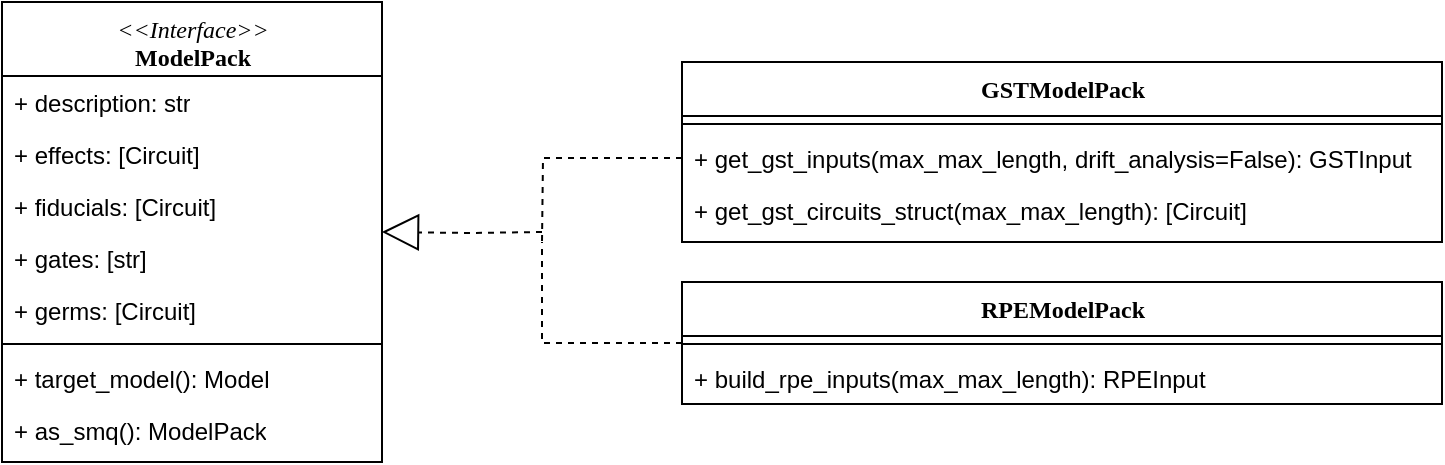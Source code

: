 <mxfile version="12.5.1" type="github"><diagram name="Page-1" id="6133507b-19e7-1e82-6fc7-422aa6c4b21f"><mxGraphModel dx="1185" dy="732" grid="1" gridSize="10" guides="1" tooltips="1" connect="1" arrows="1" fold="1" page="1" pageScale="1" pageWidth="1100" pageHeight="850" background="#ffffff" math="0" shadow="0"><root><mxCell id="0"/><mxCell id="1" parent="0"/><mxCell id="x3nWrtiB4nrROnSyHIkW-1" value="&lt;span style=&quot;font-weight: normal&quot;&gt;&lt;i&gt;&amp;lt;&amp;lt;Interface&amp;gt;&amp;gt;&lt;/i&gt;&lt;/span&gt;&lt;br&gt;ModelPack" style="swimlane;html=1;fontStyle=1;align=center;verticalAlign=top;childLayout=stackLayout;horizontal=1;startSize=37;horizontalStack=0;resizeParent=1;resizeLast=0;collapsible=1;marginBottom=0;swimlaneFillColor=#ffffff;rounded=0;shadow=0;comic=0;labelBackgroundColor=none;strokeWidth=1;fillColor=none;fontFamily=Verdana;fontSize=12" vertex="1" parent="1"><mxGeometry x="240" y="50" width="190" height="230" as="geometry"/></mxCell><mxCell id="x3nWrtiB4nrROnSyHIkW-2" value="+ description: str" style="text;html=1;strokeColor=none;fillColor=none;align=left;verticalAlign=top;spacingLeft=4;spacingRight=4;whiteSpace=wrap;overflow=hidden;rotatable=0;points=[[0,0.5],[1,0.5]];portConstraint=eastwest;" vertex="1" parent="x3nWrtiB4nrROnSyHIkW-1"><mxGeometry y="37" width="190" height="26" as="geometry"/></mxCell><mxCell id="x3nWrtiB4nrROnSyHIkW-3" value="+ effects: [Circuit]" style="text;html=1;strokeColor=none;fillColor=none;align=left;verticalAlign=top;spacingLeft=4;spacingRight=4;whiteSpace=wrap;overflow=hidden;rotatable=0;points=[[0,0.5],[1,0.5]];portConstraint=eastwest;" vertex="1" parent="x3nWrtiB4nrROnSyHIkW-1"><mxGeometry y="63" width="190" height="26" as="geometry"/></mxCell><mxCell id="x3nWrtiB4nrROnSyHIkW-9" value="+ fiducials: [Circuit]" style="text;html=1;strokeColor=none;fillColor=none;align=left;verticalAlign=top;spacingLeft=4;spacingRight=4;whiteSpace=wrap;overflow=hidden;rotatable=0;points=[[0,0.5],[1,0.5]];portConstraint=eastwest;" vertex="1" parent="x3nWrtiB4nrROnSyHIkW-1"><mxGeometry y="89" width="190" height="26" as="geometry"/></mxCell><mxCell id="x3nWrtiB4nrROnSyHIkW-10" value="+ gates: [str]" style="text;html=1;strokeColor=none;fillColor=none;align=left;verticalAlign=top;spacingLeft=4;spacingRight=4;whiteSpace=wrap;overflow=hidden;rotatable=0;points=[[0,0.5],[1,0.5]];portConstraint=eastwest;" vertex="1" parent="x3nWrtiB4nrROnSyHIkW-1"><mxGeometry y="115" width="190" height="26" as="geometry"/></mxCell><mxCell id="x3nWrtiB4nrROnSyHIkW-11" value="+ germs: [Circuit]" style="text;html=1;strokeColor=none;fillColor=none;align=left;verticalAlign=top;spacingLeft=4;spacingRight=4;whiteSpace=wrap;overflow=hidden;rotatable=0;points=[[0,0.5],[1,0.5]];portConstraint=eastwest;" vertex="1" parent="x3nWrtiB4nrROnSyHIkW-1"><mxGeometry y="141" width="190" height="26" as="geometry"/></mxCell><mxCell id="x3nWrtiB4nrROnSyHIkW-4" value="" style="line;html=1;strokeWidth=1;fillColor=none;align=left;verticalAlign=middle;spacingTop=-1;spacingLeft=3;spacingRight=3;rotatable=0;labelPosition=right;points=[];portConstraint=eastwest;" vertex="1" parent="x3nWrtiB4nrROnSyHIkW-1"><mxGeometry y="167" width="190" height="8" as="geometry"/></mxCell><mxCell id="x3nWrtiB4nrROnSyHIkW-5" value="+ target_model(): Model" style="text;html=1;strokeColor=none;fillColor=none;align=left;verticalAlign=top;spacingLeft=4;spacingRight=4;whiteSpace=wrap;overflow=hidden;rotatable=0;points=[[0,0.5],[1,0.5]];portConstraint=eastwest;" vertex="1" parent="x3nWrtiB4nrROnSyHIkW-1"><mxGeometry y="175" width="190" height="26" as="geometry"/></mxCell><mxCell id="x3nWrtiB4nrROnSyHIkW-14" value="+ as_smq(): ModelPack" style="text;html=1;strokeColor=none;fillColor=none;align=left;verticalAlign=top;spacingLeft=4;spacingRight=4;whiteSpace=wrap;overflow=hidden;rotatable=0;points=[[0,0.5],[1,0.5]];portConstraint=eastwest;" vertex="1" parent="x3nWrtiB4nrROnSyHIkW-1"><mxGeometry y="201" width="190" height="26" as="geometry"/></mxCell><mxCell id="x3nWrtiB4nrROnSyHIkW-16" value="GSTModelPack" style="swimlane;html=1;fontStyle=1;align=center;verticalAlign=top;childLayout=stackLayout;horizontal=1;startSize=27;horizontalStack=0;resizeParent=1;resizeLast=0;collapsible=1;marginBottom=0;swimlaneFillColor=#ffffff;rounded=0;shadow=0;comic=0;labelBackgroundColor=none;strokeWidth=1;fillColor=none;fontFamily=Verdana;fontSize=12" vertex="1" parent="1"><mxGeometry x="580" y="80" width="380" height="90" as="geometry"/></mxCell><mxCell id="x3nWrtiB4nrROnSyHIkW-22" value="" style="line;html=1;strokeWidth=1;fillColor=none;align=left;verticalAlign=middle;spacingTop=-1;spacingLeft=3;spacingRight=3;rotatable=0;labelPosition=right;points=[];portConstraint=eastwest;" vertex="1" parent="x3nWrtiB4nrROnSyHIkW-16"><mxGeometry y="27" width="380" height="8" as="geometry"/></mxCell><mxCell id="x3nWrtiB4nrROnSyHIkW-24" value="+ get_gst_inputs(max_max_length, drift_analysis=False): GSTInput" style="text;html=1;strokeColor=none;fillColor=none;align=left;verticalAlign=top;spacingLeft=4;spacingRight=4;whiteSpace=wrap;overflow=hidden;rotatable=0;points=[[0,0.5],[1,0.5]];portConstraint=eastwest;" vertex="1" parent="x3nWrtiB4nrROnSyHIkW-16"><mxGeometry y="35" width="380" height="26" as="geometry"/></mxCell><mxCell id="x3nWrtiB4nrROnSyHIkW-25" value="+ get_gst_circuits_struct(max_max_length): [Circuit]" style="text;html=1;strokeColor=none;fillColor=none;align=left;verticalAlign=top;spacingLeft=4;spacingRight=4;whiteSpace=wrap;overflow=hidden;rotatable=0;points=[[0,0.5],[1,0.5]];portConstraint=eastwest;" vertex="1" parent="x3nWrtiB4nrROnSyHIkW-16"><mxGeometry y="61" width="380" height="26" as="geometry"/></mxCell><mxCell id="x3nWrtiB4nrROnSyHIkW-34" style="edgeStyle=orthogonalEdgeStyle;rounded=0;orthogonalLoop=1;jettySize=auto;html=1;dashed=1;startSize=16;endArrow=none;endFill=0;endSize=16;" edge="1" parent="1" source="x3nWrtiB4nrROnSyHIkW-28"><mxGeometry relative="1" as="geometry"><mxPoint x="510" y="170" as="targetPoint"/><Array as="points"><mxPoint x="510" y="221"/></Array></mxGeometry></mxCell><mxCell id="x3nWrtiB4nrROnSyHIkW-28" value="RPEModelPack" style="swimlane;html=1;fontStyle=1;align=center;verticalAlign=top;childLayout=stackLayout;horizontal=1;startSize=27;horizontalStack=0;resizeParent=1;resizeLast=0;collapsible=1;marginBottom=0;swimlaneFillColor=#ffffff;rounded=0;shadow=0;comic=0;labelBackgroundColor=none;strokeWidth=1;fillColor=none;fontFamily=Verdana;fontSize=12" vertex="1" parent="1"><mxGeometry x="580" y="190" width="380" height="61" as="geometry"/></mxCell><mxCell id="x3nWrtiB4nrROnSyHIkW-29" value="" style="line;html=1;strokeWidth=1;fillColor=none;align=left;verticalAlign=middle;spacingTop=-1;spacingLeft=3;spacingRight=3;rotatable=0;labelPosition=right;points=[];portConstraint=eastwest;" vertex="1" parent="x3nWrtiB4nrROnSyHIkW-28"><mxGeometry y="27" width="380" height="8" as="geometry"/></mxCell><mxCell id="x3nWrtiB4nrROnSyHIkW-30" value="+ build_rpe_inputs(max_max_length): RPEInput" style="text;html=1;strokeColor=none;fillColor=none;align=left;verticalAlign=top;spacingLeft=4;spacingRight=4;whiteSpace=wrap;overflow=hidden;rotatable=0;points=[[0,0.5],[1,0.5]];portConstraint=eastwest;" vertex="1" parent="x3nWrtiB4nrROnSyHIkW-28"><mxGeometry y="35" width="380" height="26" as="geometry"/></mxCell><mxCell id="x3nWrtiB4nrROnSyHIkW-32" style="edgeStyle=orthogonalEdgeStyle;rounded=0;orthogonalLoop=1;jettySize=auto;html=1;dashed=1;startSize=16;endArrow=block;endFill=0;endSize=16;" edge="1" parent="1" target="x3nWrtiB4nrROnSyHIkW-1"><mxGeometry relative="1" as="geometry"><mxPoint x="510" y="165" as="sourcePoint"/></mxGeometry></mxCell><mxCell id="x3nWrtiB4nrROnSyHIkW-33" style="edgeStyle=orthogonalEdgeStyle;rounded=0;orthogonalLoop=1;jettySize=auto;html=1;dashed=1;startSize=16;endArrow=none;endFill=0;endSize=16;" edge="1" parent="1" source="x3nWrtiB4nrROnSyHIkW-24"><mxGeometry relative="1" as="geometry"><mxPoint x="510" y="170" as="targetPoint"/></mxGeometry></mxCell></root></mxGraphModel></diagram></mxfile>